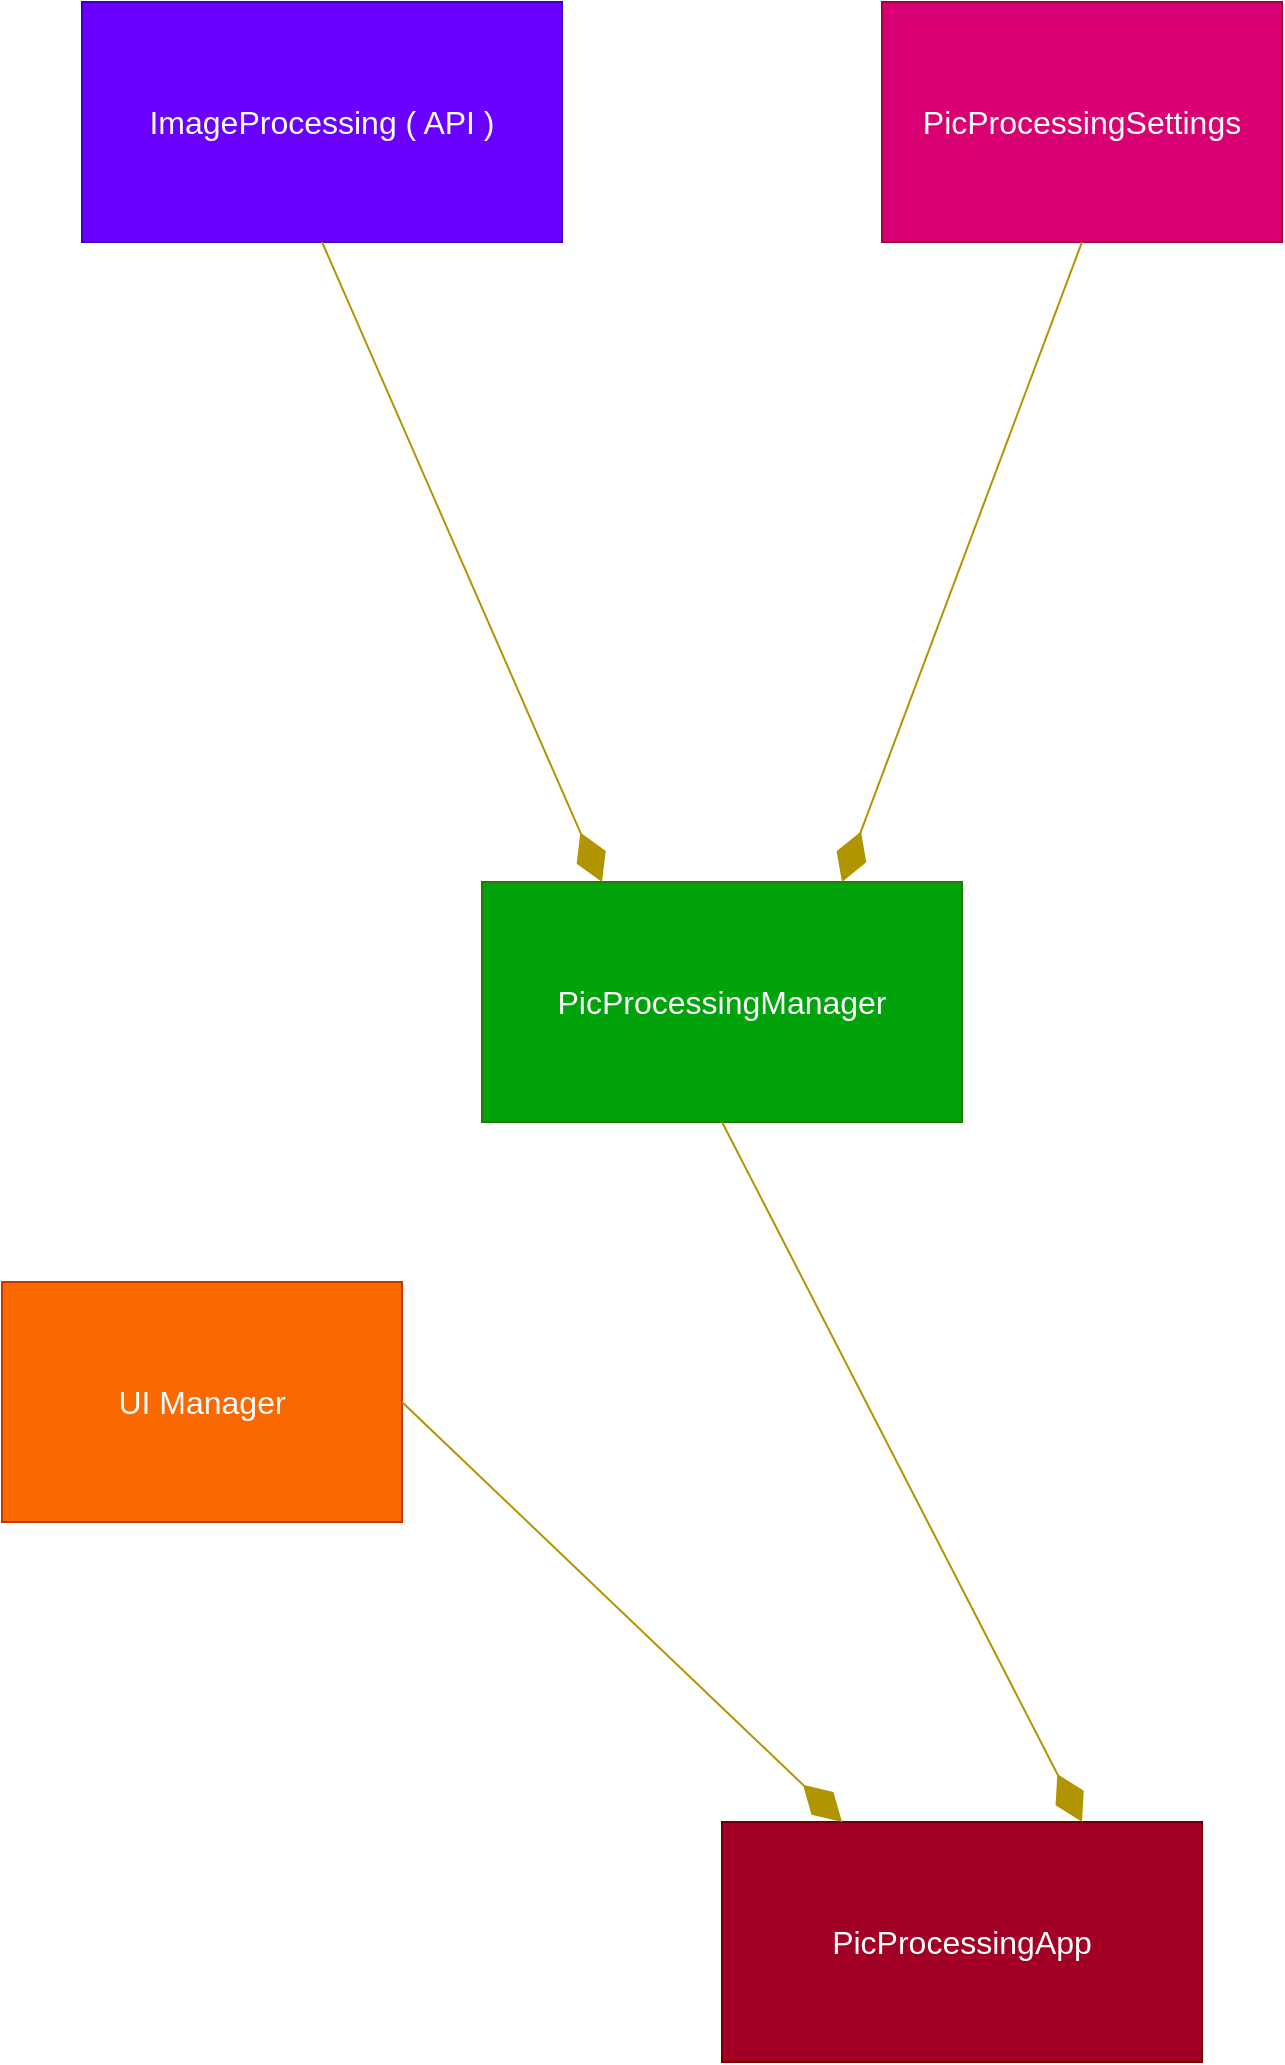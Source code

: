 <mxfile>
    <diagram id="D1LF2SfzzwJNGsEonS1Y" name="Page-1">
        <mxGraphModel dx="726" dy="614" grid="1" gridSize="10" guides="1" tooltips="1" connect="1" arrows="1" fold="1" page="1" pageScale="1" pageWidth="850" pageHeight="1100" math="0" shadow="0">
            <root>
                <mxCell id="0"/>
                <mxCell id="1" parent="0"/>
                <mxCell id="2" value="&lt;font style=&quot;font-size: 16px&quot;&gt;ImageProcessing ( API )&lt;/font&gt;" style="rounded=0;whiteSpace=wrap;html=1;fillColor=#6a00ff;fontColor=#ffffff;strokeColor=#3700CC;" vertex="1" parent="1">
                    <mxGeometry x="80" y="40" width="240" height="120" as="geometry"/>
                </mxCell>
                <mxCell id="3" value="&lt;font style=&quot;font-size: 16px&quot;&gt;PicProcessingSettings&lt;br&gt;&lt;/font&gt;" style="rounded=0;whiteSpace=wrap;html=1;fillColor=#d80073;fontColor=#ffffff;strokeColor=#A50040;" vertex="1" parent="1">
                    <mxGeometry x="480" y="40" width="200" height="120" as="geometry"/>
                </mxCell>
                <mxCell id="4" value="&lt;font style=&quot;font-size: 16px&quot;&gt;PicProcessingManager&lt;br&gt;&lt;/font&gt;" style="rounded=0;whiteSpace=wrap;html=1;fillColor=#00A30B;strokeColor=#2D7600;fontColor=#ffffff;" vertex="1" parent="1">
                    <mxGeometry x="280" y="480" width="240" height="120" as="geometry"/>
                </mxCell>
                <mxCell id="5" value="&lt;font style=&quot;font-size: 16px&quot;&gt;UI Manager&lt;br&gt;&lt;/font&gt;" style="rounded=0;whiteSpace=wrap;html=1;fillColor=#fa6800;fontColor=#FAFAFA;strokeColor=#C73500;" vertex="1" parent="1">
                    <mxGeometry x="40" y="680" width="200" height="120" as="geometry"/>
                </mxCell>
                <mxCell id="6" value="" style="endArrow=diamondThin;endFill=1;endSize=24;html=1;fontSize=16;fontColor=#FAFAFA;exitX=0.5;exitY=1;exitDx=0;exitDy=0;entryX=0.25;entryY=0;entryDx=0;entryDy=0;fillColor=#e3c800;strokeColor=#B09500;" edge="1" parent="1" source="2" target="4">
                    <mxGeometry width="160" relative="1" as="geometry">
                        <mxPoint x="290" y="510" as="sourcePoint"/>
                        <mxPoint x="400" y="510" as="targetPoint"/>
                    </mxGeometry>
                </mxCell>
                <mxCell id="7" value="&lt;font style=&quot;font-size: 16px&quot;&gt;PicProcessingApp&lt;br&gt;&lt;/font&gt;" style="rounded=0;whiteSpace=wrap;html=1;fillColor=#a20025;strokeColor=#6F0000;fontColor=#ffffff;" vertex="1" parent="1">
                    <mxGeometry x="400" y="950" width="240" height="120" as="geometry"/>
                </mxCell>
                <mxCell id="8" value="" style="endArrow=diamondThin;endFill=1;endSize=24;html=1;fontSize=16;fontColor=#FAFAFA;exitX=0.5;exitY=1;exitDx=0;exitDy=0;fillColor=#e3c800;strokeColor=#B09500;entryX=0.75;entryY=0;entryDx=0;entryDy=0;" edge="1" parent="1" source="3" target="4">
                    <mxGeometry width="160" relative="1" as="geometry">
                        <mxPoint x="170" y="170" as="sourcePoint"/>
                        <mxPoint x="410" y="490" as="targetPoint"/>
                    </mxGeometry>
                </mxCell>
                <mxCell id="9" value="" style="endArrow=diamondThin;endFill=1;endSize=24;html=1;fontSize=16;fontColor=#FAFAFA;fillColor=#e3c800;strokeColor=#B09500;exitX=1;exitY=0.5;exitDx=0;exitDy=0;entryX=0.25;entryY=0;entryDx=0;entryDy=0;" edge="1" parent="1" source="5" target="7">
                    <mxGeometry width="160" relative="1" as="geometry">
                        <mxPoint x="140" y="380" as="sourcePoint"/>
                        <mxPoint x="410" y="770" as="targetPoint"/>
                    </mxGeometry>
                </mxCell>
                <mxCell id="10" value="" style="endArrow=diamondThin;endFill=1;endSize=24;html=1;fontSize=16;fontColor=#FAFAFA;fillColor=#e3c800;strokeColor=#B09500;exitX=0.5;exitY=1;exitDx=0;exitDy=0;entryX=0.75;entryY=0;entryDx=0;entryDy=0;" edge="1" parent="1" source="4" target="7">
                    <mxGeometry width="160" relative="1" as="geometry">
                        <mxPoint x="250" y="750" as="sourcePoint"/>
                        <mxPoint x="350" y="930" as="targetPoint"/>
                    </mxGeometry>
                </mxCell>
            </root>
        </mxGraphModel>
    </diagram>
</mxfile>